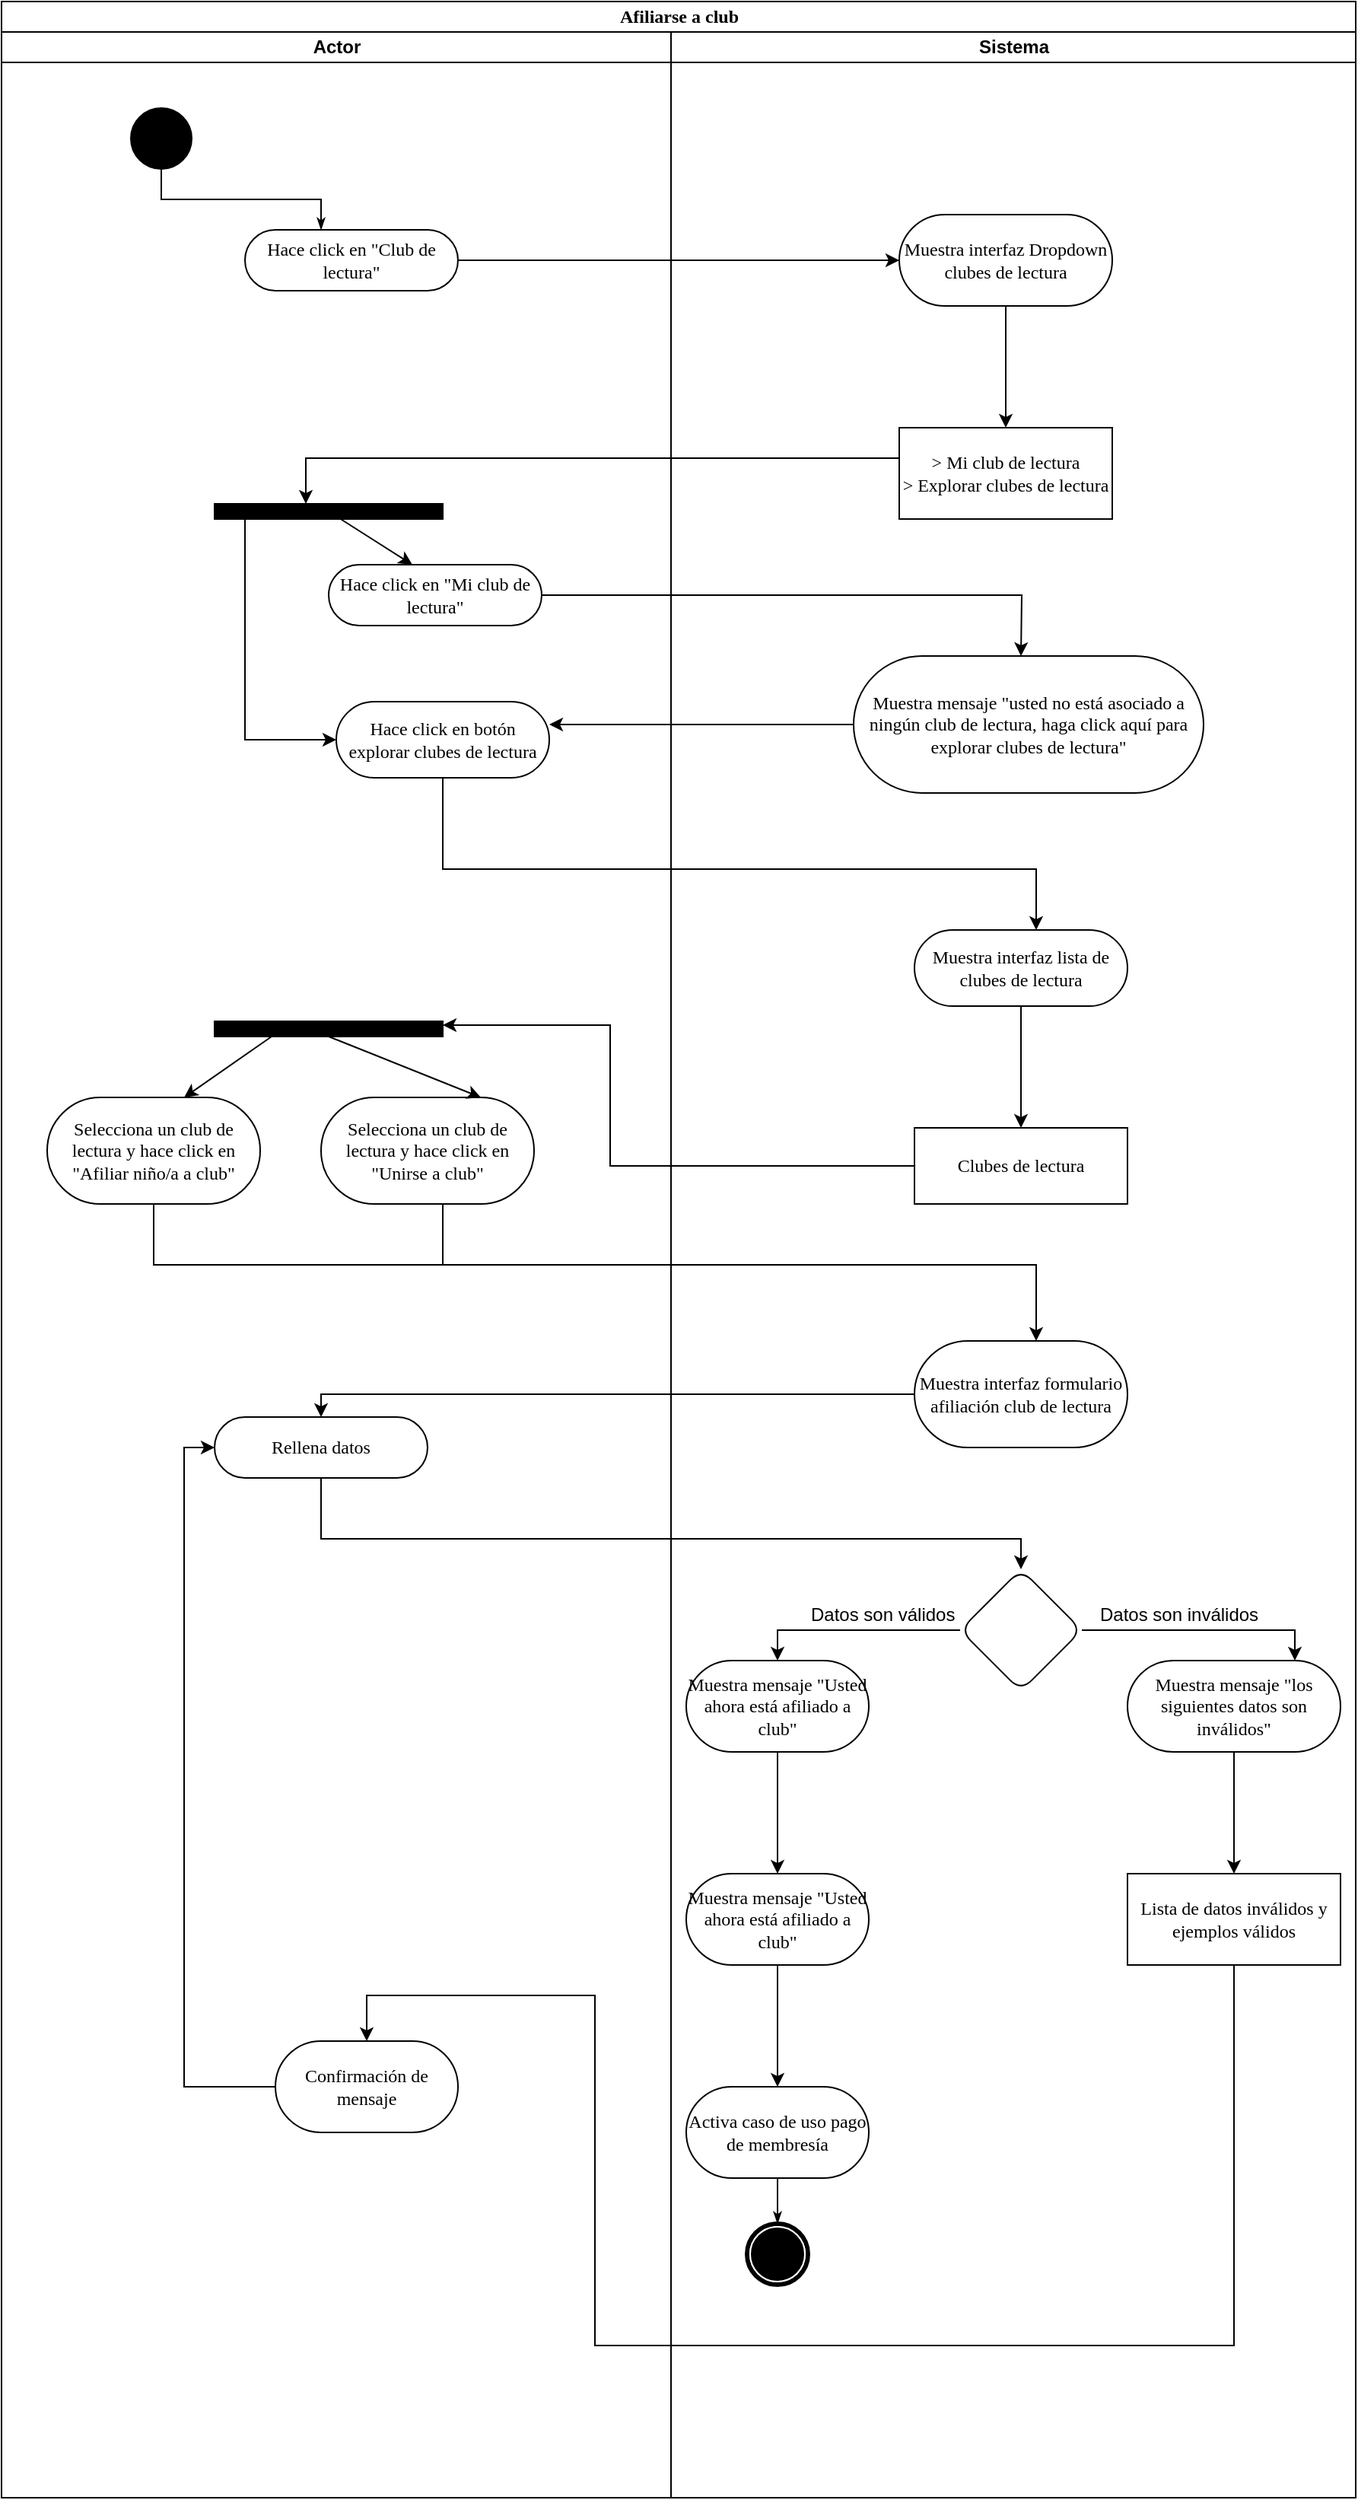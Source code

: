 <mxfile version="12.1.7" type="github" pages="1">
  <diagram name="Page-1" id="0783ab3e-0a74-02c8-0abd-f7b4e66b4bec">
    <mxGraphModel dx="828" dy="451" grid="1" gridSize="10" guides="1" tooltips="1" connect="1" arrows="1" fold="1" page="1" pageScale="1" pageWidth="850" pageHeight="1100" background="#ffffff" math="0" shadow="0">
      <root>
        <mxCell id="0"/>
        <mxCell id="1" parent="0"/>
        <mxCell id="1c1d494c118603dd-1" value="Afiliarse a club" style="swimlane;html=1;childLayout=stackLayout;startSize=20;rounded=0;shadow=0;comic=0;labelBackgroundColor=none;strokeColor=#000000;strokeWidth=1;fillColor=#ffffff;fontFamily=Verdana;fontSize=12;fontColor=#000000;align=center;" parent="1" vertex="1">
          <mxGeometry x="40" y="20" width="890" height="1640" as="geometry"/>
        </mxCell>
        <mxCell id="1c1d494c118603dd-2" value="Actor" style="swimlane;html=1;startSize=20;" parent="1c1d494c118603dd-1" vertex="1">
          <mxGeometry y="20" width="440" height="1620" as="geometry"/>
        </mxCell>
        <mxCell id="60571a20871a0731-4" value="" style="ellipse;whiteSpace=wrap;html=1;rounded=0;shadow=0;comic=0;labelBackgroundColor=none;strokeColor=#000000;strokeWidth=1;fillColor=#000000;fontFamily=Verdana;fontSize=12;fontColor=#000000;align=center;" parent="1c1d494c118603dd-2" vertex="1">
          <mxGeometry x="85" y="50" width="40" height="40" as="geometry"/>
        </mxCell>
        <mxCell id="60571a20871a0731-8" value="Hace click en &quot;Club de lectura&quot;" style="rounded=1;whiteSpace=wrap;html=1;shadow=0;comic=0;labelBackgroundColor=none;strokeColor=#000000;strokeWidth=1;fillColor=#ffffff;fontFamily=Verdana;fontSize=12;fontColor=#000000;align=center;arcSize=50;" parent="1c1d494c118603dd-2" vertex="1">
          <mxGeometry x="160" y="130" width="140" height="40" as="geometry"/>
        </mxCell>
        <mxCell id="Fnhvqr48JZqmPGI6LzLJ-7" value="" style="rounded=0;whiteSpace=wrap;html=1;fillColor=#000000;strokeColor=#000000;" vertex="1" parent="1c1d494c118603dd-2">
          <mxGeometry x="140" y="310" width="150" height="10" as="geometry"/>
        </mxCell>
        <mxCell id="Fnhvqr48JZqmPGI6LzLJ-10" value="Hace click en &quot;Mi club de lectura&quot;" style="rounded=1;whiteSpace=wrap;html=1;shadow=0;comic=0;labelBackgroundColor=none;strokeColor=#000000;strokeWidth=1;fillColor=#ffffff;fontFamily=Verdana;fontSize=12;fontColor=#000000;align=center;arcSize=50;" vertex="1" parent="1c1d494c118603dd-2">
          <mxGeometry x="215" y="350" width="140" height="40" as="geometry"/>
        </mxCell>
        <mxCell id="Fnhvqr48JZqmPGI6LzLJ-14" value="Hace click en botón explorar clubes de lectura" style="rounded=1;whiteSpace=wrap;html=1;shadow=0;comic=0;labelBackgroundColor=none;strokeColor=#000000;strokeWidth=1;fillColor=#ffffff;fontFamily=Verdana;fontSize=12;fontColor=#000000;align=center;arcSize=50;" vertex="1" parent="1c1d494c118603dd-2">
          <mxGeometry x="220" y="440" width="140" height="50" as="geometry"/>
        </mxCell>
        <mxCell id="Fnhvqr48JZqmPGI6LzLJ-8" style="rounded=0;orthogonalLoop=1;jettySize=auto;html=1;entryX=0;entryY=0.5;entryDx=0;entryDy=0;edgeStyle=orthogonalEdgeStyle;" edge="1" parent="1c1d494c118603dd-2" source="Fnhvqr48JZqmPGI6LzLJ-7" target="Fnhvqr48JZqmPGI6LzLJ-14">
          <mxGeometry relative="1" as="geometry">
            <mxPoint x="150" y="350" as="targetPoint"/>
            <Array as="points">
              <mxPoint x="160" y="465"/>
            </Array>
          </mxGeometry>
        </mxCell>
        <mxCell id="Fnhvqr48JZqmPGI6LzLJ-19" value="Selecciona un club de lectura y hace click en &quot;Unirse a club&quot;" style="rounded=1;whiteSpace=wrap;html=1;shadow=0;comic=0;labelBackgroundColor=none;strokeColor=#000000;strokeWidth=1;fillColor=#ffffff;fontFamily=Verdana;fontSize=12;fontColor=#000000;align=center;arcSize=50;" vertex="1" parent="1c1d494c118603dd-2">
          <mxGeometry x="210" y="700" width="140" height="70" as="geometry"/>
        </mxCell>
        <mxCell id="Fnhvqr48JZqmPGI6LzLJ-24" style="rounded=0;orthogonalLoop=1;jettySize=auto;html=1;exitX=0.5;exitY=1;exitDx=0;exitDy=0;entryX=0.75;entryY=0;entryDx=0;entryDy=0;" edge="1" parent="1c1d494c118603dd-2" source="Fnhvqr48JZqmPGI6LzLJ-23" target="Fnhvqr48JZqmPGI6LzLJ-19">
          <mxGeometry relative="1" as="geometry"/>
        </mxCell>
        <mxCell id="Fnhvqr48JZqmPGI6LzLJ-23" value="" style="rounded=0;whiteSpace=wrap;html=1;fillColor=#000000;strokeColor=#000000;" vertex="1" parent="1c1d494c118603dd-2">
          <mxGeometry x="140" y="650" width="150" height="10" as="geometry"/>
        </mxCell>
        <mxCell id="Fnhvqr48JZqmPGI6LzLJ-26" value="Selecciona un club de lectura y hace click en &quot;Afiliar niño/a a club&quot;" style="rounded=1;whiteSpace=wrap;html=1;shadow=0;comic=0;labelBackgroundColor=none;strokeColor=#000000;strokeWidth=1;fillColor=#ffffff;fontFamily=Verdana;fontSize=12;fontColor=#000000;align=center;arcSize=50;" vertex="1" parent="1c1d494c118603dd-2">
          <mxGeometry x="30" y="700" width="140" height="70" as="geometry"/>
        </mxCell>
        <mxCell id="Fnhvqr48JZqmPGI6LzLJ-29" value="Rellena datos" style="rounded=1;whiteSpace=wrap;html=1;shadow=0;comic=0;labelBackgroundColor=none;strokeColor=#000000;strokeWidth=1;fillColor=#ffffff;fontFamily=Verdana;fontSize=12;fontColor=#000000;align=center;arcSize=50;" vertex="1" parent="1c1d494c118603dd-2">
          <mxGeometry x="140" y="910" width="140" height="40" as="geometry"/>
        </mxCell>
        <mxCell id="Fnhvqr48JZqmPGI6LzLJ-50" style="edgeStyle=orthogonalEdgeStyle;rounded=0;orthogonalLoop=1;jettySize=auto;html=1;exitX=0;exitY=0.5;exitDx=0;exitDy=0;entryX=0;entryY=0.5;entryDx=0;entryDy=0;endArrow=classic;endFill=1;" edge="1" parent="1c1d494c118603dd-2" source="Fnhvqr48JZqmPGI6LzLJ-49" target="Fnhvqr48JZqmPGI6LzLJ-29">
          <mxGeometry relative="1" as="geometry"/>
        </mxCell>
        <mxCell id="Fnhvqr48JZqmPGI6LzLJ-49" value="Confirmación de mensaje" style="rounded=1;whiteSpace=wrap;html=1;shadow=0;comic=0;labelBackgroundColor=none;strokeColor=#000000;strokeWidth=1;fillColor=#ffffff;fontFamily=Verdana;fontSize=12;fontColor=#000000;align=center;arcSize=50;" vertex="1" parent="1c1d494c118603dd-2">
          <mxGeometry x="180" y="1320" width="120" height="60" as="geometry"/>
        </mxCell>
        <mxCell id="1c1d494c118603dd-4" value="Sistema" style="swimlane;html=1;startSize=20;" parent="1c1d494c118603dd-1" vertex="1">
          <mxGeometry x="440" y="20" width="450" height="1620" as="geometry"/>
        </mxCell>
        <mxCell id="Fnhvqr48JZqmPGI6LzLJ-4" value="" style="edgeStyle=orthogonalEdgeStyle;rounded=0;orthogonalLoop=1;jettySize=auto;html=1;" edge="1" parent="1c1d494c118603dd-4" source="Fnhvqr48JZqmPGI6LzLJ-1" target="Fnhvqr48JZqmPGI6LzLJ-3">
          <mxGeometry relative="1" as="geometry"/>
        </mxCell>
        <mxCell id="Fnhvqr48JZqmPGI6LzLJ-1" value="Muestra interfaz Dropdown clubes de lectura" style="rounded=1;whiteSpace=wrap;html=1;shadow=0;comic=0;labelBackgroundColor=none;strokeColor=#000000;strokeWidth=1;fillColor=#ffffff;fontFamily=Verdana;fontSize=12;fontColor=#000000;align=center;arcSize=50;" vertex="1" parent="1c1d494c118603dd-4">
          <mxGeometry x="150" y="120" width="140" height="60" as="geometry"/>
        </mxCell>
        <mxCell id="Fnhvqr48JZqmPGI6LzLJ-6" value="" style="edgeStyle=orthogonalEdgeStyle;rounded=0;orthogonalLoop=1;jettySize=auto;html=1;" edge="1" parent="1c1d494c118603dd-4" source="Fnhvqr48JZqmPGI6LzLJ-3">
          <mxGeometry relative="1" as="geometry">
            <mxPoint x="-240" y="310" as="targetPoint"/>
            <Array as="points">
              <mxPoint x="-240" y="280"/>
            </Array>
          </mxGeometry>
        </mxCell>
        <mxCell id="Fnhvqr48JZqmPGI6LzLJ-3" value="&amp;gt; Mi club de lectura&lt;br&gt;&amp;gt; Explorar clubes de lectura" style="rounded=0;whiteSpace=wrap;html=1;shadow=0;comic=0;labelBackgroundColor=none;strokeColor=#000000;strokeWidth=1;fillColor=#ffffff;fontFamily=Verdana;fontSize=12;fontColor=#000000;align=center;arcSize=50;" vertex="1" parent="1c1d494c118603dd-4">
          <mxGeometry x="150" y="260" width="140" height="60" as="geometry"/>
        </mxCell>
        <mxCell id="Fnhvqr48JZqmPGI6LzLJ-12" value="Muestra mensaje &quot;usted no está asociado a ningún club de lectura, haga click aquí para explorar clubes de lectura&quot;" style="rounded=1;whiteSpace=wrap;html=1;shadow=0;comic=0;labelBackgroundColor=none;strokeColor=#000000;strokeWidth=1;fillColor=#ffffff;fontFamily=Verdana;fontSize=12;fontColor=#000000;align=center;arcSize=50;" vertex="1" parent="1c1d494c118603dd-4">
          <mxGeometry x="120" y="410" width="230" height="90" as="geometry"/>
        </mxCell>
        <mxCell id="Fnhvqr48JZqmPGI6LzLJ-18" value="" style="edgeStyle=orthogonalEdgeStyle;rounded=0;orthogonalLoop=1;jettySize=auto;html=1;" edge="1" parent="1c1d494c118603dd-4" source="Fnhvqr48JZqmPGI6LzLJ-15" target="Fnhvqr48JZqmPGI6LzLJ-17">
          <mxGeometry relative="1" as="geometry"/>
        </mxCell>
        <mxCell id="Fnhvqr48JZqmPGI6LzLJ-15" value="Muestra interfaz lista de clubes de lectura" style="rounded=1;whiteSpace=wrap;html=1;shadow=0;comic=0;labelBackgroundColor=none;strokeColor=#000000;strokeWidth=1;fillColor=#ffffff;fontFamily=Verdana;fontSize=12;fontColor=#000000;align=center;arcSize=50;" vertex="1" parent="1c1d494c118603dd-4">
          <mxGeometry x="160" y="590" width="140" height="50" as="geometry"/>
        </mxCell>
        <mxCell id="Fnhvqr48JZqmPGI6LzLJ-17" value="Clubes de lectura" style="rounded=0;whiteSpace=wrap;html=1;shadow=0;comic=0;labelBackgroundColor=none;strokeColor=#000000;strokeWidth=1;fillColor=#ffffff;fontFamily=Verdana;fontSize=12;fontColor=#000000;align=center;arcSize=50;" vertex="1" parent="1c1d494c118603dd-4">
          <mxGeometry x="160" y="720" width="140" height="50" as="geometry"/>
        </mxCell>
        <mxCell id="Fnhvqr48JZqmPGI6LzLJ-22" value="Muestra interfaz formulario afiliación club de lectura" style="rounded=1;whiteSpace=wrap;html=1;shadow=0;comic=0;labelBackgroundColor=none;strokeColor=#000000;strokeWidth=1;fillColor=#ffffff;fontFamily=Verdana;fontSize=12;fontColor=#000000;align=center;arcSize=50;" vertex="1" parent="1c1d494c118603dd-4">
          <mxGeometry x="160" y="860" width="140" height="70" as="geometry"/>
        </mxCell>
        <mxCell id="Fnhvqr48JZqmPGI6LzLJ-32" value="" style="rhombus;whiteSpace=wrap;html=1;rounded=1;strokeColor=#000000;fillColor=#FFFFFF;" vertex="1" parent="1c1d494c118603dd-4">
          <mxGeometry x="190" y="1010" width="80" height="80" as="geometry"/>
        </mxCell>
        <mxCell id="Fnhvqr48JZqmPGI6LzLJ-35" value="Datos son válidos" style="text;html=1;resizable=0;points=[];autosize=1;align=left;verticalAlign=top;spacingTop=-4;" vertex="1" parent="1c1d494c118603dd-4">
          <mxGeometry x="90" y="1030" width="110" height="20" as="geometry"/>
        </mxCell>
        <mxCell id="Fnhvqr48JZqmPGI6LzLJ-38" value="Datos son inválidos" style="text;html=1;resizable=0;points=[];autosize=1;align=left;verticalAlign=top;spacingTop=-4;" vertex="1" parent="1c1d494c118603dd-4">
          <mxGeometry x="280" y="1030" width="120" height="20" as="geometry"/>
        </mxCell>
        <mxCell id="Fnhvqr48JZqmPGI6LzLJ-41" value="" style="edgeStyle=orthogonalEdgeStyle;rounded=0;orthogonalLoop=1;jettySize=auto;html=1;endArrow=classic;endFill=1;" edge="1" parent="1c1d494c118603dd-4" source="Fnhvqr48JZqmPGI6LzLJ-39" target="Fnhvqr48JZqmPGI6LzLJ-40">
          <mxGeometry relative="1" as="geometry"/>
        </mxCell>
        <mxCell id="Fnhvqr48JZqmPGI6LzLJ-39" value="Muestra mensaje &quot;Usted ahora está afiliado a club&quot;" style="rounded=1;whiteSpace=wrap;html=1;shadow=0;comic=0;labelBackgroundColor=none;strokeColor=#000000;strokeWidth=1;fillColor=#ffffff;fontFamily=Verdana;fontSize=12;fontColor=#000000;align=center;arcSize=50;" vertex="1" parent="1c1d494c118603dd-4">
          <mxGeometry x="10" y="1070" width="120" height="60" as="geometry"/>
        </mxCell>
        <mxCell id="Fnhvqr48JZqmPGI6LzLJ-43" value="" style="edgeStyle=orthogonalEdgeStyle;rounded=0;orthogonalLoop=1;jettySize=auto;html=1;endArrow=classic;endFill=1;" edge="1" parent="1c1d494c118603dd-4" source="Fnhvqr48JZqmPGI6LzLJ-40" target="Fnhvqr48JZqmPGI6LzLJ-42">
          <mxGeometry relative="1" as="geometry"/>
        </mxCell>
        <mxCell id="Fnhvqr48JZqmPGI6LzLJ-40" value="Muestra mensaje &quot;Usted ahora está afiliado a club&quot;" style="rounded=1;whiteSpace=wrap;html=1;shadow=0;comic=0;labelBackgroundColor=none;strokeColor=#000000;strokeWidth=1;fillColor=#ffffff;fontFamily=Verdana;fontSize=12;fontColor=#000000;align=center;arcSize=50;" vertex="1" parent="1c1d494c118603dd-4">
          <mxGeometry x="10" y="1210" width="120" height="60" as="geometry"/>
        </mxCell>
        <mxCell id="Fnhvqr48JZqmPGI6LzLJ-42" value="Activa caso de uso pago de membresía" style="rounded=1;whiteSpace=wrap;html=1;shadow=0;comic=0;labelBackgroundColor=none;strokeColor=#000000;strokeWidth=1;fillColor=#ffffff;fontFamily=Verdana;fontSize=12;fontColor=#000000;align=center;arcSize=50;" vertex="1" parent="1c1d494c118603dd-4">
          <mxGeometry x="10" y="1350" width="120" height="60" as="geometry"/>
        </mxCell>
        <mxCell id="60571a20871a0731-5" value="" style="shape=mxgraph.bpmn.shape;html=1;verticalLabelPosition=bottom;labelBackgroundColor=#ffffff;verticalAlign=top;perimeter=ellipsePerimeter;outline=end;symbol=terminate;rounded=0;shadow=0;comic=0;strokeColor=#000000;strokeWidth=1;fillColor=#ffffff;fontFamily=Verdana;fontSize=12;fontColor=#000000;align=center;" parent="1c1d494c118603dd-4" vertex="1">
          <mxGeometry x="50" y="1440" width="40" height="40" as="geometry"/>
        </mxCell>
        <mxCell id="1c1d494c118603dd-45" style="edgeStyle=none;rounded=0;html=1;labelBackgroundColor=none;startArrow=none;startFill=0;startSize=5;endArrow=classicThin;endFill=1;endSize=5;jettySize=auto;orthogonalLoop=1;strokeColor=#000000;strokeWidth=1;fontFamily=Verdana;fontSize=12;fontColor=#000000;exitX=0.5;exitY=1;exitDx=0;exitDy=0;" parent="1c1d494c118603dd-4" source="Fnhvqr48JZqmPGI6LzLJ-42" target="60571a20871a0731-5" edge="1">
          <mxGeometry relative="1" as="geometry">
            <mxPoint x="130" y="1480" as="sourcePoint"/>
          </mxGeometry>
        </mxCell>
        <mxCell id="Fnhvqr48JZqmPGI6LzLJ-46" value="" style="edgeStyle=orthogonalEdgeStyle;rounded=0;orthogonalLoop=1;jettySize=auto;html=1;endArrow=classic;endFill=1;" edge="1" parent="1c1d494c118603dd-4" source="Fnhvqr48JZqmPGI6LzLJ-44" target="Fnhvqr48JZqmPGI6LzLJ-45">
          <mxGeometry relative="1" as="geometry"/>
        </mxCell>
        <mxCell id="Fnhvqr48JZqmPGI6LzLJ-44" value="Muestra mensaje &quot;los siguientes datos son inválidos&quot;" style="rounded=1;whiteSpace=wrap;html=1;shadow=0;comic=0;labelBackgroundColor=none;strokeColor=#000000;strokeWidth=1;fillColor=#ffffff;fontFamily=Verdana;fontSize=12;fontColor=#000000;align=center;arcSize=50;" vertex="1" parent="1c1d494c118603dd-4">
          <mxGeometry x="300" y="1070" width="140" height="60" as="geometry"/>
        </mxCell>
        <mxCell id="Fnhvqr48JZqmPGI6LzLJ-48" value="" style="edgeStyle=orthogonalEdgeStyle;rounded=0;orthogonalLoop=1;jettySize=auto;html=1;endArrow=classic;endFill=1;" edge="1" parent="1c1d494c118603dd-4" source="Fnhvqr48JZqmPGI6LzLJ-45">
          <mxGeometry relative="1" as="geometry">
            <mxPoint x="-200" y="1320" as="targetPoint"/>
            <Array as="points">
              <mxPoint x="370" y="1520"/>
              <mxPoint x="-50" y="1520"/>
              <mxPoint x="-50" y="1290"/>
            </Array>
          </mxGeometry>
        </mxCell>
        <mxCell id="Fnhvqr48JZqmPGI6LzLJ-45" value="Lista de datos inválidos y ejemplos válidos" style="rounded=0;whiteSpace=wrap;html=1;shadow=0;comic=0;labelBackgroundColor=none;strokeColor=#000000;strokeWidth=1;fillColor=#ffffff;fontFamily=Verdana;fontSize=12;fontColor=#000000;align=center;arcSize=50;" vertex="1" parent="1c1d494c118603dd-4">
          <mxGeometry x="300" y="1210" width="140" height="60" as="geometry"/>
        </mxCell>
        <mxCell id="1c1d494c118603dd-27" style="edgeStyle=orthogonalEdgeStyle;rounded=0;html=1;labelBackgroundColor=none;startArrow=none;startFill=0;startSize=5;endArrow=classicThin;endFill=1;endSize=5;jettySize=auto;orthogonalLoop=1;strokeColor=#000000;strokeWidth=1;fontFamily=Verdana;fontSize=12;fontColor=#000000;" parent="1c1d494c118603dd-1" source="60571a20871a0731-4" edge="1">
          <mxGeometry relative="1" as="geometry">
            <mxPoint x="210" y="150" as="targetPoint"/>
            <Array as="points">
              <mxPoint x="105" y="130"/>
              <mxPoint x="210" y="130"/>
            </Array>
          </mxGeometry>
        </mxCell>
        <mxCell id="Fnhvqr48JZqmPGI6LzLJ-2" value="" style="edgeStyle=orthogonalEdgeStyle;rounded=0;orthogonalLoop=1;jettySize=auto;html=1;" edge="1" parent="1c1d494c118603dd-1" source="60571a20871a0731-8" target="Fnhvqr48JZqmPGI6LzLJ-1">
          <mxGeometry relative="1" as="geometry"/>
        </mxCell>
        <mxCell id="Fnhvqr48JZqmPGI6LzLJ-16" value="" style="edgeStyle=orthogonalEdgeStyle;rounded=0;orthogonalLoop=1;jettySize=auto;html=1;" edge="1" parent="1c1d494c118603dd-1" source="Fnhvqr48JZqmPGI6LzLJ-14" target="Fnhvqr48JZqmPGI6LzLJ-15">
          <mxGeometry relative="1" as="geometry">
            <Array as="points">
              <mxPoint x="290" y="570"/>
              <mxPoint x="680" y="570"/>
            </Array>
          </mxGeometry>
        </mxCell>
        <mxCell id="Fnhvqr48JZqmPGI6LzLJ-20" value="" style="edgeStyle=orthogonalEdgeStyle;rounded=0;orthogonalLoop=1;jettySize=auto;html=1;entryX=1;entryY=0.25;entryDx=0;entryDy=0;" edge="1" parent="1c1d494c118603dd-1" source="Fnhvqr48JZqmPGI6LzLJ-17" target="Fnhvqr48JZqmPGI6LzLJ-23">
          <mxGeometry relative="1" as="geometry">
            <Array as="points">
              <mxPoint x="400" y="765"/>
              <mxPoint x="400" y="673"/>
            </Array>
          </mxGeometry>
        </mxCell>
        <mxCell id="Fnhvqr48JZqmPGI6LzLJ-31" value="" style="edgeStyle=orthogonalEdgeStyle;rounded=0;orthogonalLoop=1;jettySize=auto;html=1;endArrow=classic;endFill=1;entryX=0.5;entryY=0;entryDx=0;entryDy=0;" edge="1" parent="1c1d494c118603dd-1" source="Fnhvqr48JZqmPGI6LzLJ-29" target="Fnhvqr48JZqmPGI6LzLJ-32">
          <mxGeometry relative="1" as="geometry">
            <mxPoint x="600" y="1030" as="targetPoint"/>
            <Array as="points">
              <mxPoint x="210" y="1010"/>
              <mxPoint x="670" y="1010"/>
            </Array>
          </mxGeometry>
        </mxCell>
        <mxCell id="Fnhvqr48JZqmPGI6LzLJ-9" style="edgeStyle=none;rounded=0;orthogonalLoop=1;jettySize=auto;html=1;" edge="1" parent="1" source="Fnhvqr48JZqmPGI6LzLJ-7">
          <mxGeometry relative="1" as="geometry">
            <mxPoint x="310" y="390" as="targetPoint"/>
          </mxGeometry>
        </mxCell>
        <mxCell id="Fnhvqr48JZqmPGI6LzLJ-11" style="edgeStyle=orthogonalEdgeStyle;rounded=0;orthogonalLoop=1;jettySize=auto;html=1;" edge="1" parent="1" source="Fnhvqr48JZqmPGI6LzLJ-10">
          <mxGeometry relative="1" as="geometry">
            <mxPoint x="710" y="450" as="targetPoint"/>
          </mxGeometry>
        </mxCell>
        <mxCell id="Fnhvqr48JZqmPGI6LzLJ-13" style="edgeStyle=orthogonalEdgeStyle;rounded=0;orthogonalLoop=1;jettySize=auto;html=1;" edge="1" parent="1" source="Fnhvqr48JZqmPGI6LzLJ-12">
          <mxGeometry relative="1" as="geometry">
            <mxPoint x="400" y="495" as="targetPoint"/>
          </mxGeometry>
        </mxCell>
        <mxCell id="Fnhvqr48JZqmPGI6LzLJ-21" style="edgeStyle=orthogonalEdgeStyle;rounded=0;orthogonalLoop=1;jettySize=auto;html=1;" edge="1" parent="1" source="Fnhvqr48JZqmPGI6LzLJ-19">
          <mxGeometry relative="1" as="geometry">
            <mxPoint x="720" y="900" as="targetPoint"/>
            <Array as="points">
              <mxPoint x="330" y="850"/>
              <mxPoint x="720" y="850"/>
            </Array>
          </mxGeometry>
        </mxCell>
        <mxCell id="Fnhvqr48JZqmPGI6LzLJ-25" style="edgeStyle=none;rounded=0;orthogonalLoop=1;jettySize=auto;html=1;exitX=0.25;exitY=1;exitDx=0;exitDy=0;" edge="1" parent="1" source="Fnhvqr48JZqmPGI6LzLJ-23">
          <mxGeometry relative="1" as="geometry">
            <mxPoint x="160" y="740" as="targetPoint"/>
          </mxGeometry>
        </mxCell>
        <mxCell id="Fnhvqr48JZqmPGI6LzLJ-27" style="rounded=0;orthogonalLoop=1;jettySize=auto;html=1;endArrow=none;endFill=0;edgeStyle=orthogonalEdgeStyle;" edge="1" parent="1" source="Fnhvqr48JZqmPGI6LzLJ-26">
          <mxGeometry relative="1" as="geometry">
            <mxPoint x="330" y="850" as="targetPoint"/>
            <Array as="points">
              <mxPoint x="140" y="850"/>
            </Array>
          </mxGeometry>
        </mxCell>
        <mxCell id="Fnhvqr48JZqmPGI6LzLJ-28" style="edgeStyle=orthogonalEdgeStyle;rounded=0;orthogonalLoop=1;jettySize=auto;html=1;endArrow=classic;endFill=1;exitX=0;exitY=0.5;exitDx=0;exitDy=0;" edge="1" parent="1" source="Fnhvqr48JZqmPGI6LzLJ-22">
          <mxGeometry relative="1" as="geometry">
            <mxPoint x="250" y="950" as="targetPoint"/>
            <mxPoint x="650" y="920" as="sourcePoint"/>
            <Array as="points">
              <mxPoint x="450" y="935"/>
              <mxPoint x="450" y="935"/>
            </Array>
          </mxGeometry>
        </mxCell>
        <mxCell id="Fnhvqr48JZqmPGI6LzLJ-34" style="edgeStyle=orthogonalEdgeStyle;rounded=0;orthogonalLoop=1;jettySize=auto;html=1;exitX=0;exitY=0.5;exitDx=0;exitDy=0;endArrow=classic;endFill=1;" edge="1" parent="1" source="Fnhvqr48JZqmPGI6LzLJ-32">
          <mxGeometry relative="1" as="geometry">
            <mxPoint x="550" y="1110" as="targetPoint"/>
            <Array as="points">
              <mxPoint x="550" y="1090"/>
            </Array>
          </mxGeometry>
        </mxCell>
        <mxCell id="Fnhvqr48JZqmPGI6LzLJ-37" style="edgeStyle=orthogonalEdgeStyle;rounded=0;orthogonalLoop=1;jettySize=auto;html=1;exitX=1;exitY=0.5;exitDx=0;exitDy=0;endArrow=classic;endFill=1;" edge="1" parent="1" source="Fnhvqr48JZqmPGI6LzLJ-32">
          <mxGeometry relative="1" as="geometry">
            <mxPoint x="890" y="1110" as="targetPoint"/>
            <Array as="points">
              <mxPoint x="890" y="1090"/>
            </Array>
          </mxGeometry>
        </mxCell>
      </root>
    </mxGraphModel>
  </diagram>
</mxfile>
